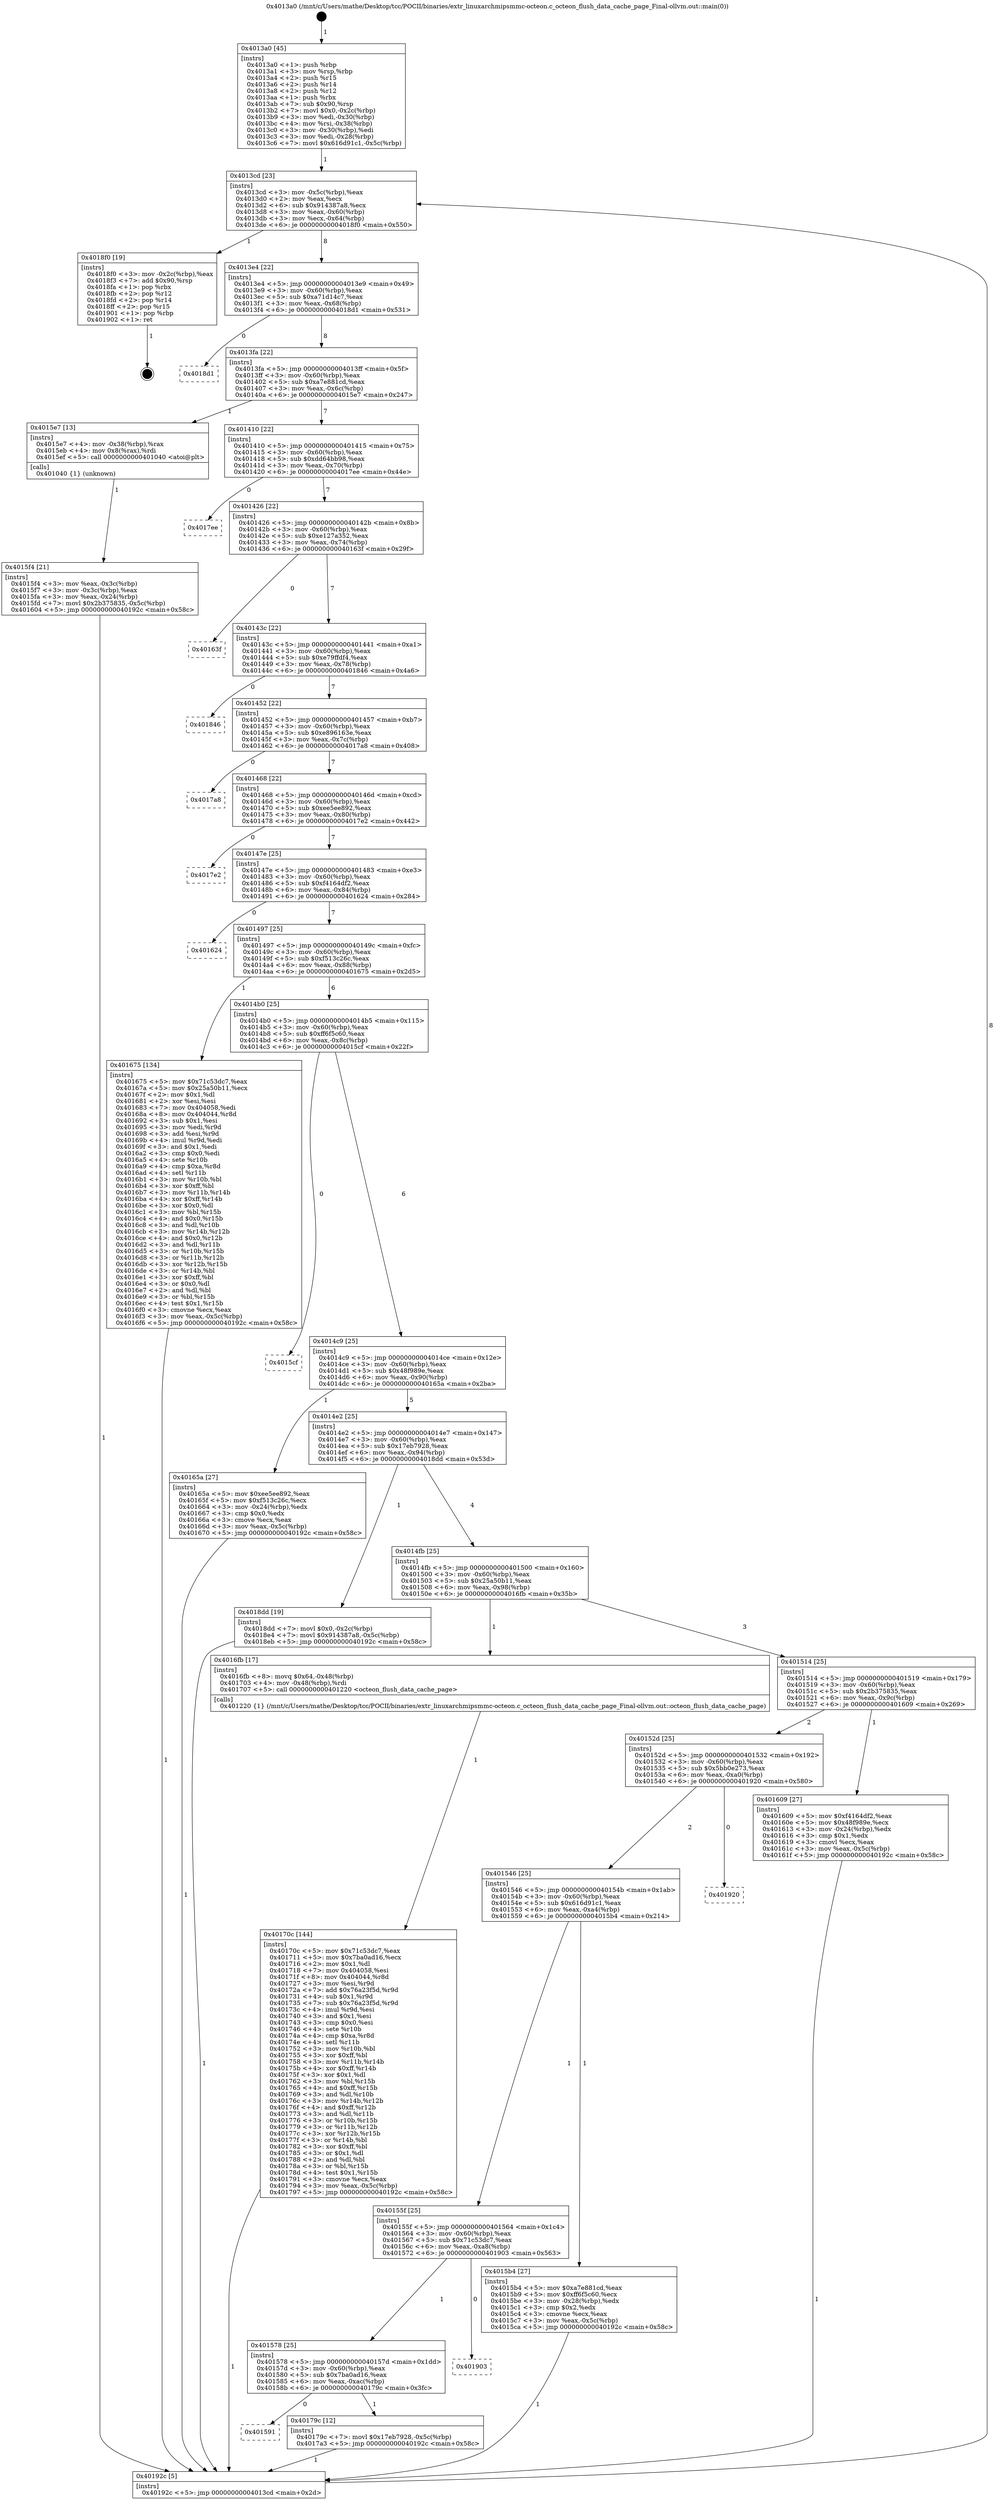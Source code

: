 digraph "0x4013a0" {
  label = "0x4013a0 (/mnt/c/Users/mathe/Desktop/tcc/POCII/binaries/extr_linuxarchmipsmmc-octeon.c_octeon_flush_data_cache_page_Final-ollvm.out::main(0))"
  labelloc = "t"
  node[shape=record]

  Entry [label="",width=0.3,height=0.3,shape=circle,fillcolor=black,style=filled]
  "0x4013cd" [label="{
     0x4013cd [23]\l
     | [instrs]\l
     &nbsp;&nbsp;0x4013cd \<+3\>: mov -0x5c(%rbp),%eax\l
     &nbsp;&nbsp;0x4013d0 \<+2\>: mov %eax,%ecx\l
     &nbsp;&nbsp;0x4013d2 \<+6\>: sub $0x914387a8,%ecx\l
     &nbsp;&nbsp;0x4013d8 \<+3\>: mov %eax,-0x60(%rbp)\l
     &nbsp;&nbsp;0x4013db \<+3\>: mov %ecx,-0x64(%rbp)\l
     &nbsp;&nbsp;0x4013de \<+6\>: je 00000000004018f0 \<main+0x550\>\l
  }"]
  "0x4018f0" [label="{
     0x4018f0 [19]\l
     | [instrs]\l
     &nbsp;&nbsp;0x4018f0 \<+3\>: mov -0x2c(%rbp),%eax\l
     &nbsp;&nbsp;0x4018f3 \<+7\>: add $0x90,%rsp\l
     &nbsp;&nbsp;0x4018fa \<+1\>: pop %rbx\l
     &nbsp;&nbsp;0x4018fb \<+2\>: pop %r12\l
     &nbsp;&nbsp;0x4018fd \<+2\>: pop %r14\l
     &nbsp;&nbsp;0x4018ff \<+2\>: pop %r15\l
     &nbsp;&nbsp;0x401901 \<+1\>: pop %rbp\l
     &nbsp;&nbsp;0x401902 \<+1\>: ret\l
  }"]
  "0x4013e4" [label="{
     0x4013e4 [22]\l
     | [instrs]\l
     &nbsp;&nbsp;0x4013e4 \<+5\>: jmp 00000000004013e9 \<main+0x49\>\l
     &nbsp;&nbsp;0x4013e9 \<+3\>: mov -0x60(%rbp),%eax\l
     &nbsp;&nbsp;0x4013ec \<+5\>: sub $0xa71d14c7,%eax\l
     &nbsp;&nbsp;0x4013f1 \<+3\>: mov %eax,-0x68(%rbp)\l
     &nbsp;&nbsp;0x4013f4 \<+6\>: je 00000000004018d1 \<main+0x531\>\l
  }"]
  Exit [label="",width=0.3,height=0.3,shape=circle,fillcolor=black,style=filled,peripheries=2]
  "0x4018d1" [label="{
     0x4018d1\l
  }", style=dashed]
  "0x4013fa" [label="{
     0x4013fa [22]\l
     | [instrs]\l
     &nbsp;&nbsp;0x4013fa \<+5\>: jmp 00000000004013ff \<main+0x5f\>\l
     &nbsp;&nbsp;0x4013ff \<+3\>: mov -0x60(%rbp),%eax\l
     &nbsp;&nbsp;0x401402 \<+5\>: sub $0xa7e881cd,%eax\l
     &nbsp;&nbsp;0x401407 \<+3\>: mov %eax,-0x6c(%rbp)\l
     &nbsp;&nbsp;0x40140a \<+6\>: je 00000000004015e7 \<main+0x247\>\l
  }"]
  "0x401591" [label="{
     0x401591\l
  }", style=dashed]
  "0x4015e7" [label="{
     0x4015e7 [13]\l
     | [instrs]\l
     &nbsp;&nbsp;0x4015e7 \<+4\>: mov -0x38(%rbp),%rax\l
     &nbsp;&nbsp;0x4015eb \<+4\>: mov 0x8(%rax),%rdi\l
     &nbsp;&nbsp;0x4015ef \<+5\>: call 0000000000401040 \<atoi@plt\>\l
     | [calls]\l
     &nbsp;&nbsp;0x401040 \{1\} (unknown)\l
  }"]
  "0x401410" [label="{
     0x401410 [22]\l
     | [instrs]\l
     &nbsp;&nbsp;0x401410 \<+5\>: jmp 0000000000401415 \<main+0x75\>\l
     &nbsp;&nbsp;0x401415 \<+3\>: mov -0x60(%rbp),%eax\l
     &nbsp;&nbsp;0x401418 \<+5\>: sub $0xdd64bb98,%eax\l
     &nbsp;&nbsp;0x40141d \<+3\>: mov %eax,-0x70(%rbp)\l
     &nbsp;&nbsp;0x401420 \<+6\>: je 00000000004017ee \<main+0x44e\>\l
  }"]
  "0x40179c" [label="{
     0x40179c [12]\l
     | [instrs]\l
     &nbsp;&nbsp;0x40179c \<+7\>: movl $0x17eb7928,-0x5c(%rbp)\l
     &nbsp;&nbsp;0x4017a3 \<+5\>: jmp 000000000040192c \<main+0x58c\>\l
  }"]
  "0x4017ee" [label="{
     0x4017ee\l
  }", style=dashed]
  "0x401426" [label="{
     0x401426 [22]\l
     | [instrs]\l
     &nbsp;&nbsp;0x401426 \<+5\>: jmp 000000000040142b \<main+0x8b\>\l
     &nbsp;&nbsp;0x40142b \<+3\>: mov -0x60(%rbp),%eax\l
     &nbsp;&nbsp;0x40142e \<+5\>: sub $0xe127a352,%eax\l
     &nbsp;&nbsp;0x401433 \<+3\>: mov %eax,-0x74(%rbp)\l
     &nbsp;&nbsp;0x401436 \<+6\>: je 000000000040163f \<main+0x29f\>\l
  }"]
  "0x401578" [label="{
     0x401578 [25]\l
     | [instrs]\l
     &nbsp;&nbsp;0x401578 \<+5\>: jmp 000000000040157d \<main+0x1dd\>\l
     &nbsp;&nbsp;0x40157d \<+3\>: mov -0x60(%rbp),%eax\l
     &nbsp;&nbsp;0x401580 \<+5\>: sub $0x7ba0ad16,%eax\l
     &nbsp;&nbsp;0x401585 \<+6\>: mov %eax,-0xac(%rbp)\l
     &nbsp;&nbsp;0x40158b \<+6\>: je 000000000040179c \<main+0x3fc\>\l
  }"]
  "0x40163f" [label="{
     0x40163f\l
  }", style=dashed]
  "0x40143c" [label="{
     0x40143c [22]\l
     | [instrs]\l
     &nbsp;&nbsp;0x40143c \<+5\>: jmp 0000000000401441 \<main+0xa1\>\l
     &nbsp;&nbsp;0x401441 \<+3\>: mov -0x60(%rbp),%eax\l
     &nbsp;&nbsp;0x401444 \<+5\>: sub $0xe79ffdf4,%eax\l
     &nbsp;&nbsp;0x401449 \<+3\>: mov %eax,-0x78(%rbp)\l
     &nbsp;&nbsp;0x40144c \<+6\>: je 0000000000401846 \<main+0x4a6\>\l
  }"]
  "0x401903" [label="{
     0x401903\l
  }", style=dashed]
  "0x401846" [label="{
     0x401846\l
  }", style=dashed]
  "0x401452" [label="{
     0x401452 [22]\l
     | [instrs]\l
     &nbsp;&nbsp;0x401452 \<+5\>: jmp 0000000000401457 \<main+0xb7\>\l
     &nbsp;&nbsp;0x401457 \<+3\>: mov -0x60(%rbp),%eax\l
     &nbsp;&nbsp;0x40145a \<+5\>: sub $0xe896163e,%eax\l
     &nbsp;&nbsp;0x40145f \<+3\>: mov %eax,-0x7c(%rbp)\l
     &nbsp;&nbsp;0x401462 \<+6\>: je 00000000004017a8 \<main+0x408\>\l
  }"]
  "0x40170c" [label="{
     0x40170c [144]\l
     | [instrs]\l
     &nbsp;&nbsp;0x40170c \<+5\>: mov $0x71c53dc7,%eax\l
     &nbsp;&nbsp;0x401711 \<+5\>: mov $0x7ba0ad16,%ecx\l
     &nbsp;&nbsp;0x401716 \<+2\>: mov $0x1,%dl\l
     &nbsp;&nbsp;0x401718 \<+7\>: mov 0x404058,%esi\l
     &nbsp;&nbsp;0x40171f \<+8\>: mov 0x404044,%r8d\l
     &nbsp;&nbsp;0x401727 \<+3\>: mov %esi,%r9d\l
     &nbsp;&nbsp;0x40172a \<+7\>: add $0x76a23f5d,%r9d\l
     &nbsp;&nbsp;0x401731 \<+4\>: sub $0x1,%r9d\l
     &nbsp;&nbsp;0x401735 \<+7\>: sub $0x76a23f5d,%r9d\l
     &nbsp;&nbsp;0x40173c \<+4\>: imul %r9d,%esi\l
     &nbsp;&nbsp;0x401740 \<+3\>: and $0x1,%esi\l
     &nbsp;&nbsp;0x401743 \<+3\>: cmp $0x0,%esi\l
     &nbsp;&nbsp;0x401746 \<+4\>: sete %r10b\l
     &nbsp;&nbsp;0x40174a \<+4\>: cmp $0xa,%r8d\l
     &nbsp;&nbsp;0x40174e \<+4\>: setl %r11b\l
     &nbsp;&nbsp;0x401752 \<+3\>: mov %r10b,%bl\l
     &nbsp;&nbsp;0x401755 \<+3\>: xor $0xff,%bl\l
     &nbsp;&nbsp;0x401758 \<+3\>: mov %r11b,%r14b\l
     &nbsp;&nbsp;0x40175b \<+4\>: xor $0xff,%r14b\l
     &nbsp;&nbsp;0x40175f \<+3\>: xor $0x1,%dl\l
     &nbsp;&nbsp;0x401762 \<+3\>: mov %bl,%r15b\l
     &nbsp;&nbsp;0x401765 \<+4\>: and $0xff,%r15b\l
     &nbsp;&nbsp;0x401769 \<+3\>: and %dl,%r10b\l
     &nbsp;&nbsp;0x40176c \<+3\>: mov %r14b,%r12b\l
     &nbsp;&nbsp;0x40176f \<+4\>: and $0xff,%r12b\l
     &nbsp;&nbsp;0x401773 \<+3\>: and %dl,%r11b\l
     &nbsp;&nbsp;0x401776 \<+3\>: or %r10b,%r15b\l
     &nbsp;&nbsp;0x401779 \<+3\>: or %r11b,%r12b\l
     &nbsp;&nbsp;0x40177c \<+3\>: xor %r12b,%r15b\l
     &nbsp;&nbsp;0x40177f \<+3\>: or %r14b,%bl\l
     &nbsp;&nbsp;0x401782 \<+3\>: xor $0xff,%bl\l
     &nbsp;&nbsp;0x401785 \<+3\>: or $0x1,%dl\l
     &nbsp;&nbsp;0x401788 \<+2\>: and %dl,%bl\l
     &nbsp;&nbsp;0x40178a \<+3\>: or %bl,%r15b\l
     &nbsp;&nbsp;0x40178d \<+4\>: test $0x1,%r15b\l
     &nbsp;&nbsp;0x401791 \<+3\>: cmovne %ecx,%eax\l
     &nbsp;&nbsp;0x401794 \<+3\>: mov %eax,-0x5c(%rbp)\l
     &nbsp;&nbsp;0x401797 \<+5\>: jmp 000000000040192c \<main+0x58c\>\l
  }"]
  "0x4017a8" [label="{
     0x4017a8\l
  }", style=dashed]
  "0x401468" [label="{
     0x401468 [22]\l
     | [instrs]\l
     &nbsp;&nbsp;0x401468 \<+5\>: jmp 000000000040146d \<main+0xcd\>\l
     &nbsp;&nbsp;0x40146d \<+3\>: mov -0x60(%rbp),%eax\l
     &nbsp;&nbsp;0x401470 \<+5\>: sub $0xee5ee892,%eax\l
     &nbsp;&nbsp;0x401475 \<+3\>: mov %eax,-0x80(%rbp)\l
     &nbsp;&nbsp;0x401478 \<+6\>: je 00000000004017e2 \<main+0x442\>\l
  }"]
  "0x4015f4" [label="{
     0x4015f4 [21]\l
     | [instrs]\l
     &nbsp;&nbsp;0x4015f4 \<+3\>: mov %eax,-0x3c(%rbp)\l
     &nbsp;&nbsp;0x4015f7 \<+3\>: mov -0x3c(%rbp),%eax\l
     &nbsp;&nbsp;0x4015fa \<+3\>: mov %eax,-0x24(%rbp)\l
     &nbsp;&nbsp;0x4015fd \<+7\>: movl $0x2b375835,-0x5c(%rbp)\l
     &nbsp;&nbsp;0x401604 \<+5\>: jmp 000000000040192c \<main+0x58c\>\l
  }"]
  "0x4017e2" [label="{
     0x4017e2\l
  }", style=dashed]
  "0x40147e" [label="{
     0x40147e [25]\l
     | [instrs]\l
     &nbsp;&nbsp;0x40147e \<+5\>: jmp 0000000000401483 \<main+0xe3\>\l
     &nbsp;&nbsp;0x401483 \<+3\>: mov -0x60(%rbp),%eax\l
     &nbsp;&nbsp;0x401486 \<+5\>: sub $0xf4164df2,%eax\l
     &nbsp;&nbsp;0x40148b \<+6\>: mov %eax,-0x84(%rbp)\l
     &nbsp;&nbsp;0x401491 \<+6\>: je 0000000000401624 \<main+0x284\>\l
  }"]
  "0x4013a0" [label="{
     0x4013a0 [45]\l
     | [instrs]\l
     &nbsp;&nbsp;0x4013a0 \<+1\>: push %rbp\l
     &nbsp;&nbsp;0x4013a1 \<+3\>: mov %rsp,%rbp\l
     &nbsp;&nbsp;0x4013a4 \<+2\>: push %r15\l
     &nbsp;&nbsp;0x4013a6 \<+2\>: push %r14\l
     &nbsp;&nbsp;0x4013a8 \<+2\>: push %r12\l
     &nbsp;&nbsp;0x4013aa \<+1\>: push %rbx\l
     &nbsp;&nbsp;0x4013ab \<+7\>: sub $0x90,%rsp\l
     &nbsp;&nbsp;0x4013b2 \<+7\>: movl $0x0,-0x2c(%rbp)\l
     &nbsp;&nbsp;0x4013b9 \<+3\>: mov %edi,-0x30(%rbp)\l
     &nbsp;&nbsp;0x4013bc \<+4\>: mov %rsi,-0x38(%rbp)\l
     &nbsp;&nbsp;0x4013c0 \<+3\>: mov -0x30(%rbp),%edi\l
     &nbsp;&nbsp;0x4013c3 \<+3\>: mov %edi,-0x28(%rbp)\l
     &nbsp;&nbsp;0x4013c6 \<+7\>: movl $0x616d91c1,-0x5c(%rbp)\l
  }"]
  "0x401624" [label="{
     0x401624\l
  }", style=dashed]
  "0x401497" [label="{
     0x401497 [25]\l
     | [instrs]\l
     &nbsp;&nbsp;0x401497 \<+5\>: jmp 000000000040149c \<main+0xfc\>\l
     &nbsp;&nbsp;0x40149c \<+3\>: mov -0x60(%rbp),%eax\l
     &nbsp;&nbsp;0x40149f \<+5\>: sub $0xf513c26c,%eax\l
     &nbsp;&nbsp;0x4014a4 \<+6\>: mov %eax,-0x88(%rbp)\l
     &nbsp;&nbsp;0x4014aa \<+6\>: je 0000000000401675 \<main+0x2d5\>\l
  }"]
  "0x40192c" [label="{
     0x40192c [5]\l
     | [instrs]\l
     &nbsp;&nbsp;0x40192c \<+5\>: jmp 00000000004013cd \<main+0x2d\>\l
  }"]
  "0x401675" [label="{
     0x401675 [134]\l
     | [instrs]\l
     &nbsp;&nbsp;0x401675 \<+5\>: mov $0x71c53dc7,%eax\l
     &nbsp;&nbsp;0x40167a \<+5\>: mov $0x25a50b11,%ecx\l
     &nbsp;&nbsp;0x40167f \<+2\>: mov $0x1,%dl\l
     &nbsp;&nbsp;0x401681 \<+2\>: xor %esi,%esi\l
     &nbsp;&nbsp;0x401683 \<+7\>: mov 0x404058,%edi\l
     &nbsp;&nbsp;0x40168a \<+8\>: mov 0x404044,%r8d\l
     &nbsp;&nbsp;0x401692 \<+3\>: sub $0x1,%esi\l
     &nbsp;&nbsp;0x401695 \<+3\>: mov %edi,%r9d\l
     &nbsp;&nbsp;0x401698 \<+3\>: add %esi,%r9d\l
     &nbsp;&nbsp;0x40169b \<+4\>: imul %r9d,%edi\l
     &nbsp;&nbsp;0x40169f \<+3\>: and $0x1,%edi\l
     &nbsp;&nbsp;0x4016a2 \<+3\>: cmp $0x0,%edi\l
     &nbsp;&nbsp;0x4016a5 \<+4\>: sete %r10b\l
     &nbsp;&nbsp;0x4016a9 \<+4\>: cmp $0xa,%r8d\l
     &nbsp;&nbsp;0x4016ad \<+4\>: setl %r11b\l
     &nbsp;&nbsp;0x4016b1 \<+3\>: mov %r10b,%bl\l
     &nbsp;&nbsp;0x4016b4 \<+3\>: xor $0xff,%bl\l
     &nbsp;&nbsp;0x4016b7 \<+3\>: mov %r11b,%r14b\l
     &nbsp;&nbsp;0x4016ba \<+4\>: xor $0xff,%r14b\l
     &nbsp;&nbsp;0x4016be \<+3\>: xor $0x0,%dl\l
     &nbsp;&nbsp;0x4016c1 \<+3\>: mov %bl,%r15b\l
     &nbsp;&nbsp;0x4016c4 \<+4\>: and $0x0,%r15b\l
     &nbsp;&nbsp;0x4016c8 \<+3\>: and %dl,%r10b\l
     &nbsp;&nbsp;0x4016cb \<+3\>: mov %r14b,%r12b\l
     &nbsp;&nbsp;0x4016ce \<+4\>: and $0x0,%r12b\l
     &nbsp;&nbsp;0x4016d2 \<+3\>: and %dl,%r11b\l
     &nbsp;&nbsp;0x4016d5 \<+3\>: or %r10b,%r15b\l
     &nbsp;&nbsp;0x4016d8 \<+3\>: or %r11b,%r12b\l
     &nbsp;&nbsp;0x4016db \<+3\>: xor %r12b,%r15b\l
     &nbsp;&nbsp;0x4016de \<+3\>: or %r14b,%bl\l
     &nbsp;&nbsp;0x4016e1 \<+3\>: xor $0xff,%bl\l
     &nbsp;&nbsp;0x4016e4 \<+3\>: or $0x0,%dl\l
     &nbsp;&nbsp;0x4016e7 \<+2\>: and %dl,%bl\l
     &nbsp;&nbsp;0x4016e9 \<+3\>: or %bl,%r15b\l
     &nbsp;&nbsp;0x4016ec \<+4\>: test $0x1,%r15b\l
     &nbsp;&nbsp;0x4016f0 \<+3\>: cmovne %ecx,%eax\l
     &nbsp;&nbsp;0x4016f3 \<+3\>: mov %eax,-0x5c(%rbp)\l
     &nbsp;&nbsp;0x4016f6 \<+5\>: jmp 000000000040192c \<main+0x58c\>\l
  }"]
  "0x4014b0" [label="{
     0x4014b0 [25]\l
     | [instrs]\l
     &nbsp;&nbsp;0x4014b0 \<+5\>: jmp 00000000004014b5 \<main+0x115\>\l
     &nbsp;&nbsp;0x4014b5 \<+3\>: mov -0x60(%rbp),%eax\l
     &nbsp;&nbsp;0x4014b8 \<+5\>: sub $0xff6f5c60,%eax\l
     &nbsp;&nbsp;0x4014bd \<+6\>: mov %eax,-0x8c(%rbp)\l
     &nbsp;&nbsp;0x4014c3 \<+6\>: je 00000000004015cf \<main+0x22f\>\l
  }"]
  "0x40155f" [label="{
     0x40155f [25]\l
     | [instrs]\l
     &nbsp;&nbsp;0x40155f \<+5\>: jmp 0000000000401564 \<main+0x1c4\>\l
     &nbsp;&nbsp;0x401564 \<+3\>: mov -0x60(%rbp),%eax\l
     &nbsp;&nbsp;0x401567 \<+5\>: sub $0x71c53dc7,%eax\l
     &nbsp;&nbsp;0x40156c \<+6\>: mov %eax,-0xa8(%rbp)\l
     &nbsp;&nbsp;0x401572 \<+6\>: je 0000000000401903 \<main+0x563\>\l
  }"]
  "0x4015cf" [label="{
     0x4015cf\l
  }", style=dashed]
  "0x4014c9" [label="{
     0x4014c9 [25]\l
     | [instrs]\l
     &nbsp;&nbsp;0x4014c9 \<+5\>: jmp 00000000004014ce \<main+0x12e\>\l
     &nbsp;&nbsp;0x4014ce \<+3\>: mov -0x60(%rbp),%eax\l
     &nbsp;&nbsp;0x4014d1 \<+5\>: sub $0x48f989e,%eax\l
     &nbsp;&nbsp;0x4014d6 \<+6\>: mov %eax,-0x90(%rbp)\l
     &nbsp;&nbsp;0x4014dc \<+6\>: je 000000000040165a \<main+0x2ba\>\l
  }"]
  "0x4015b4" [label="{
     0x4015b4 [27]\l
     | [instrs]\l
     &nbsp;&nbsp;0x4015b4 \<+5\>: mov $0xa7e881cd,%eax\l
     &nbsp;&nbsp;0x4015b9 \<+5\>: mov $0xff6f5c60,%ecx\l
     &nbsp;&nbsp;0x4015be \<+3\>: mov -0x28(%rbp),%edx\l
     &nbsp;&nbsp;0x4015c1 \<+3\>: cmp $0x2,%edx\l
     &nbsp;&nbsp;0x4015c4 \<+3\>: cmovne %ecx,%eax\l
     &nbsp;&nbsp;0x4015c7 \<+3\>: mov %eax,-0x5c(%rbp)\l
     &nbsp;&nbsp;0x4015ca \<+5\>: jmp 000000000040192c \<main+0x58c\>\l
  }"]
  "0x40165a" [label="{
     0x40165a [27]\l
     | [instrs]\l
     &nbsp;&nbsp;0x40165a \<+5\>: mov $0xee5ee892,%eax\l
     &nbsp;&nbsp;0x40165f \<+5\>: mov $0xf513c26c,%ecx\l
     &nbsp;&nbsp;0x401664 \<+3\>: mov -0x24(%rbp),%edx\l
     &nbsp;&nbsp;0x401667 \<+3\>: cmp $0x0,%edx\l
     &nbsp;&nbsp;0x40166a \<+3\>: cmove %ecx,%eax\l
     &nbsp;&nbsp;0x40166d \<+3\>: mov %eax,-0x5c(%rbp)\l
     &nbsp;&nbsp;0x401670 \<+5\>: jmp 000000000040192c \<main+0x58c\>\l
  }"]
  "0x4014e2" [label="{
     0x4014e2 [25]\l
     | [instrs]\l
     &nbsp;&nbsp;0x4014e2 \<+5\>: jmp 00000000004014e7 \<main+0x147\>\l
     &nbsp;&nbsp;0x4014e7 \<+3\>: mov -0x60(%rbp),%eax\l
     &nbsp;&nbsp;0x4014ea \<+5\>: sub $0x17eb7928,%eax\l
     &nbsp;&nbsp;0x4014ef \<+6\>: mov %eax,-0x94(%rbp)\l
     &nbsp;&nbsp;0x4014f5 \<+6\>: je 00000000004018dd \<main+0x53d\>\l
  }"]
  "0x401546" [label="{
     0x401546 [25]\l
     | [instrs]\l
     &nbsp;&nbsp;0x401546 \<+5\>: jmp 000000000040154b \<main+0x1ab\>\l
     &nbsp;&nbsp;0x40154b \<+3\>: mov -0x60(%rbp),%eax\l
     &nbsp;&nbsp;0x40154e \<+5\>: sub $0x616d91c1,%eax\l
     &nbsp;&nbsp;0x401553 \<+6\>: mov %eax,-0xa4(%rbp)\l
     &nbsp;&nbsp;0x401559 \<+6\>: je 00000000004015b4 \<main+0x214\>\l
  }"]
  "0x4018dd" [label="{
     0x4018dd [19]\l
     | [instrs]\l
     &nbsp;&nbsp;0x4018dd \<+7\>: movl $0x0,-0x2c(%rbp)\l
     &nbsp;&nbsp;0x4018e4 \<+7\>: movl $0x914387a8,-0x5c(%rbp)\l
     &nbsp;&nbsp;0x4018eb \<+5\>: jmp 000000000040192c \<main+0x58c\>\l
  }"]
  "0x4014fb" [label="{
     0x4014fb [25]\l
     | [instrs]\l
     &nbsp;&nbsp;0x4014fb \<+5\>: jmp 0000000000401500 \<main+0x160\>\l
     &nbsp;&nbsp;0x401500 \<+3\>: mov -0x60(%rbp),%eax\l
     &nbsp;&nbsp;0x401503 \<+5\>: sub $0x25a50b11,%eax\l
     &nbsp;&nbsp;0x401508 \<+6\>: mov %eax,-0x98(%rbp)\l
     &nbsp;&nbsp;0x40150e \<+6\>: je 00000000004016fb \<main+0x35b\>\l
  }"]
  "0x401920" [label="{
     0x401920\l
  }", style=dashed]
  "0x4016fb" [label="{
     0x4016fb [17]\l
     | [instrs]\l
     &nbsp;&nbsp;0x4016fb \<+8\>: movq $0x64,-0x48(%rbp)\l
     &nbsp;&nbsp;0x401703 \<+4\>: mov -0x48(%rbp),%rdi\l
     &nbsp;&nbsp;0x401707 \<+5\>: call 0000000000401220 \<octeon_flush_data_cache_page\>\l
     | [calls]\l
     &nbsp;&nbsp;0x401220 \{1\} (/mnt/c/Users/mathe/Desktop/tcc/POCII/binaries/extr_linuxarchmipsmmc-octeon.c_octeon_flush_data_cache_page_Final-ollvm.out::octeon_flush_data_cache_page)\l
  }"]
  "0x401514" [label="{
     0x401514 [25]\l
     | [instrs]\l
     &nbsp;&nbsp;0x401514 \<+5\>: jmp 0000000000401519 \<main+0x179\>\l
     &nbsp;&nbsp;0x401519 \<+3\>: mov -0x60(%rbp),%eax\l
     &nbsp;&nbsp;0x40151c \<+5\>: sub $0x2b375835,%eax\l
     &nbsp;&nbsp;0x401521 \<+6\>: mov %eax,-0x9c(%rbp)\l
     &nbsp;&nbsp;0x401527 \<+6\>: je 0000000000401609 \<main+0x269\>\l
  }"]
  "0x40152d" [label="{
     0x40152d [25]\l
     | [instrs]\l
     &nbsp;&nbsp;0x40152d \<+5\>: jmp 0000000000401532 \<main+0x192\>\l
     &nbsp;&nbsp;0x401532 \<+3\>: mov -0x60(%rbp),%eax\l
     &nbsp;&nbsp;0x401535 \<+5\>: sub $0x5bb0e273,%eax\l
     &nbsp;&nbsp;0x40153a \<+6\>: mov %eax,-0xa0(%rbp)\l
     &nbsp;&nbsp;0x401540 \<+6\>: je 0000000000401920 \<main+0x580\>\l
  }"]
  "0x401609" [label="{
     0x401609 [27]\l
     | [instrs]\l
     &nbsp;&nbsp;0x401609 \<+5\>: mov $0xf4164df2,%eax\l
     &nbsp;&nbsp;0x40160e \<+5\>: mov $0x48f989e,%ecx\l
     &nbsp;&nbsp;0x401613 \<+3\>: mov -0x24(%rbp),%edx\l
     &nbsp;&nbsp;0x401616 \<+3\>: cmp $0x1,%edx\l
     &nbsp;&nbsp;0x401619 \<+3\>: cmovl %ecx,%eax\l
     &nbsp;&nbsp;0x40161c \<+3\>: mov %eax,-0x5c(%rbp)\l
     &nbsp;&nbsp;0x40161f \<+5\>: jmp 000000000040192c \<main+0x58c\>\l
  }"]
  Entry -> "0x4013a0" [label=" 1"]
  "0x4013cd" -> "0x4018f0" [label=" 1"]
  "0x4013cd" -> "0x4013e4" [label=" 8"]
  "0x4018f0" -> Exit [label=" 1"]
  "0x4013e4" -> "0x4018d1" [label=" 0"]
  "0x4013e4" -> "0x4013fa" [label=" 8"]
  "0x4018dd" -> "0x40192c" [label=" 1"]
  "0x4013fa" -> "0x4015e7" [label=" 1"]
  "0x4013fa" -> "0x401410" [label=" 7"]
  "0x40179c" -> "0x40192c" [label=" 1"]
  "0x401410" -> "0x4017ee" [label=" 0"]
  "0x401410" -> "0x401426" [label=" 7"]
  "0x401578" -> "0x401591" [label=" 0"]
  "0x401426" -> "0x40163f" [label=" 0"]
  "0x401426" -> "0x40143c" [label=" 7"]
  "0x401578" -> "0x40179c" [label=" 1"]
  "0x40143c" -> "0x401846" [label=" 0"]
  "0x40143c" -> "0x401452" [label=" 7"]
  "0x40155f" -> "0x401578" [label=" 1"]
  "0x401452" -> "0x4017a8" [label=" 0"]
  "0x401452" -> "0x401468" [label=" 7"]
  "0x40155f" -> "0x401903" [label=" 0"]
  "0x401468" -> "0x4017e2" [label=" 0"]
  "0x401468" -> "0x40147e" [label=" 7"]
  "0x40170c" -> "0x40192c" [label=" 1"]
  "0x40147e" -> "0x401624" [label=" 0"]
  "0x40147e" -> "0x401497" [label=" 7"]
  "0x4016fb" -> "0x40170c" [label=" 1"]
  "0x401497" -> "0x401675" [label=" 1"]
  "0x401497" -> "0x4014b0" [label=" 6"]
  "0x401675" -> "0x40192c" [label=" 1"]
  "0x4014b0" -> "0x4015cf" [label=" 0"]
  "0x4014b0" -> "0x4014c9" [label=" 6"]
  "0x40165a" -> "0x40192c" [label=" 1"]
  "0x4014c9" -> "0x40165a" [label=" 1"]
  "0x4014c9" -> "0x4014e2" [label=" 5"]
  "0x401609" -> "0x40192c" [label=" 1"]
  "0x4014e2" -> "0x4018dd" [label=" 1"]
  "0x4014e2" -> "0x4014fb" [label=" 4"]
  "0x4015e7" -> "0x4015f4" [label=" 1"]
  "0x4014fb" -> "0x4016fb" [label=" 1"]
  "0x4014fb" -> "0x401514" [label=" 3"]
  "0x40192c" -> "0x4013cd" [label=" 8"]
  "0x401514" -> "0x401609" [label=" 1"]
  "0x401514" -> "0x40152d" [label=" 2"]
  "0x4013a0" -> "0x4013cd" [label=" 1"]
  "0x40152d" -> "0x401920" [label=" 0"]
  "0x40152d" -> "0x401546" [label=" 2"]
  "0x4015f4" -> "0x40192c" [label=" 1"]
  "0x401546" -> "0x4015b4" [label=" 1"]
  "0x401546" -> "0x40155f" [label=" 1"]
  "0x4015b4" -> "0x40192c" [label=" 1"]
}
